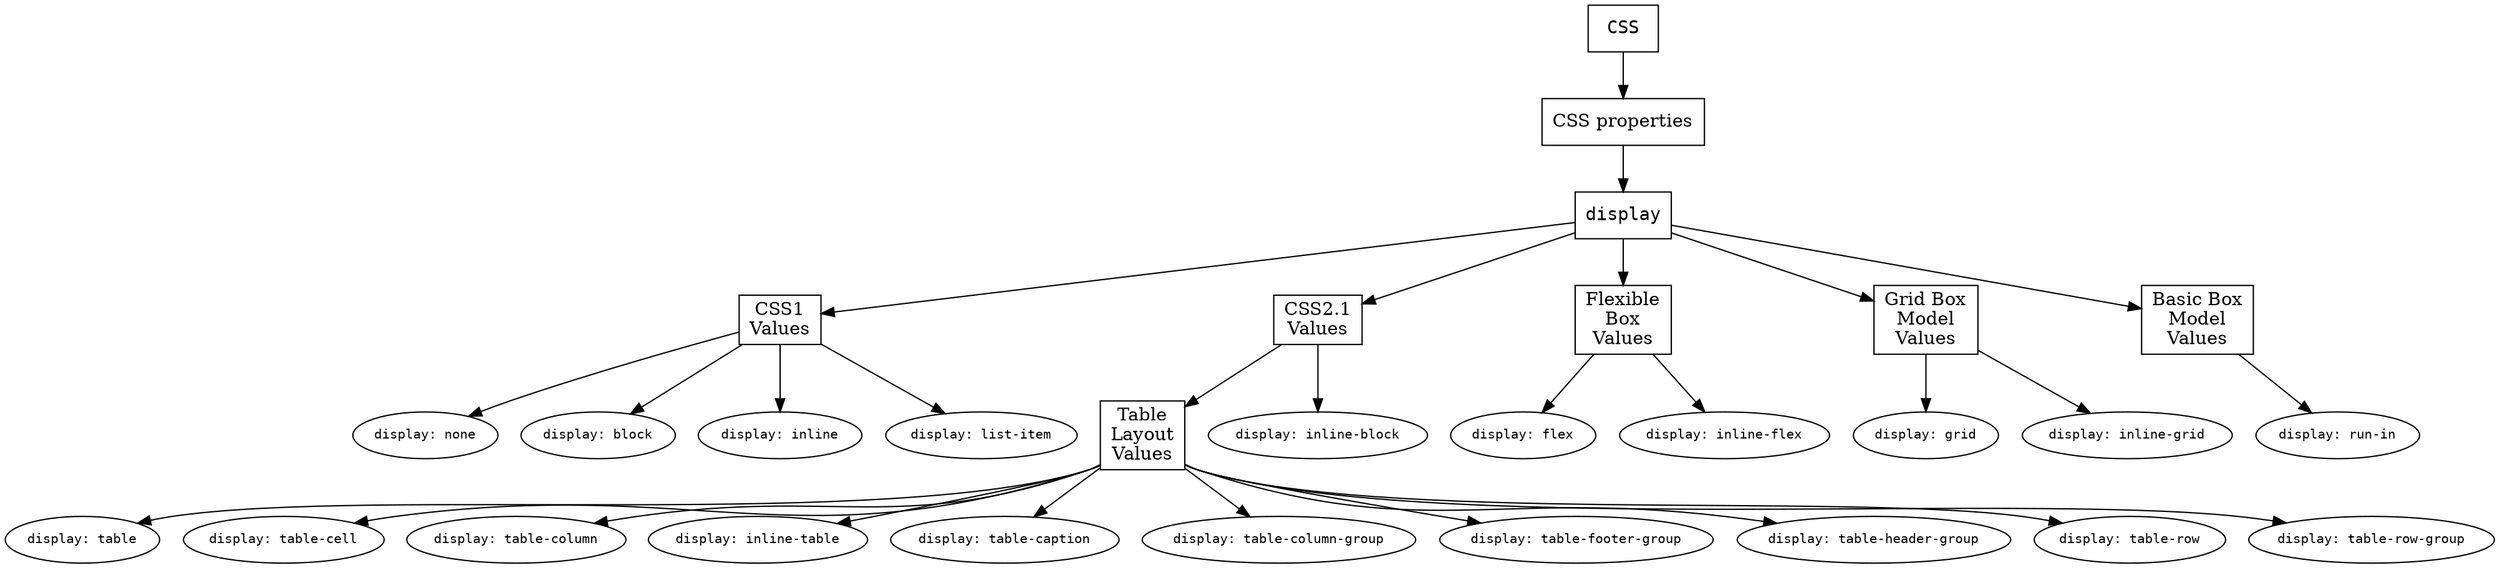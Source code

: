 digraph "display broken into heirarchical features" {

  node [ shape=rect];
  "CSS properties";
  "CSS1\nValues";
  "CSS2.1\nValues";
  "Flexible\nBox\nValues";
  "Table\nLayout\nValues";
  "Grid Box\nModel\nValues";
  "Basic Box\nModel\nValues";

  node [shape=rect fontname="monospace"];
  "CSS";
  "display";


  node [ shape=oval fontname="monospace" fontsize=10.0];
  "CSS" -> "CSS properties";
  "CSS properties" -> "display";
  "display" -> "CSS1\nValues";
  "CSS1\nValues" -> "display: none";
  "CSS1\nValues" -> "display: block";
  "CSS1\nValues" -> "display: inline";
  "CSS1\nValues" -> "display: list-item";
  "display" -> "CSS2.1\nValues";
  "CSS2.1\nValues" -> "Table\nLayout\nValues";
  "CSS2.1\nValues" -> "display: inline-block";
  "display" -> "Flexible\nBox\nValues";
  "Flexible\nBox\nValues" -> "display: flex";
  "Flexible\nBox\nValues" -> "display: inline-flex";
  "Table\nLayout\nValues" -> "display: table";
  "Table\nLayout\nValues" -> "display: table-cell";
  "Table\nLayout\nValues" -> "display: table-column";
  "Table\nLayout\nValues" -> "display: inline-table";
  "Table\nLayout\nValues" -> "display: table-caption";
  "Table\nLayout\nValues" -> "display: table-column-group";
  "Table\nLayout\nValues" -> "display: table-footer-group";
  "Table\nLayout\nValues" -> "display: table-header-group";
  "Table\nLayout\nValues" -> "display: table-row";
  "Table\nLayout\nValues" -> "display: table-row-group";
  "display" -> "Grid Box\nModel\nValues";
  "Grid Box\nModel\nValues" -> "display: grid";
  "Grid Box\nModel\nValues" -> "display: inline-grid";
  "display" -> "Basic Box\nModel\nValues";
  "Basic Box\nModel\nValues" -> "display: run-in";
}
